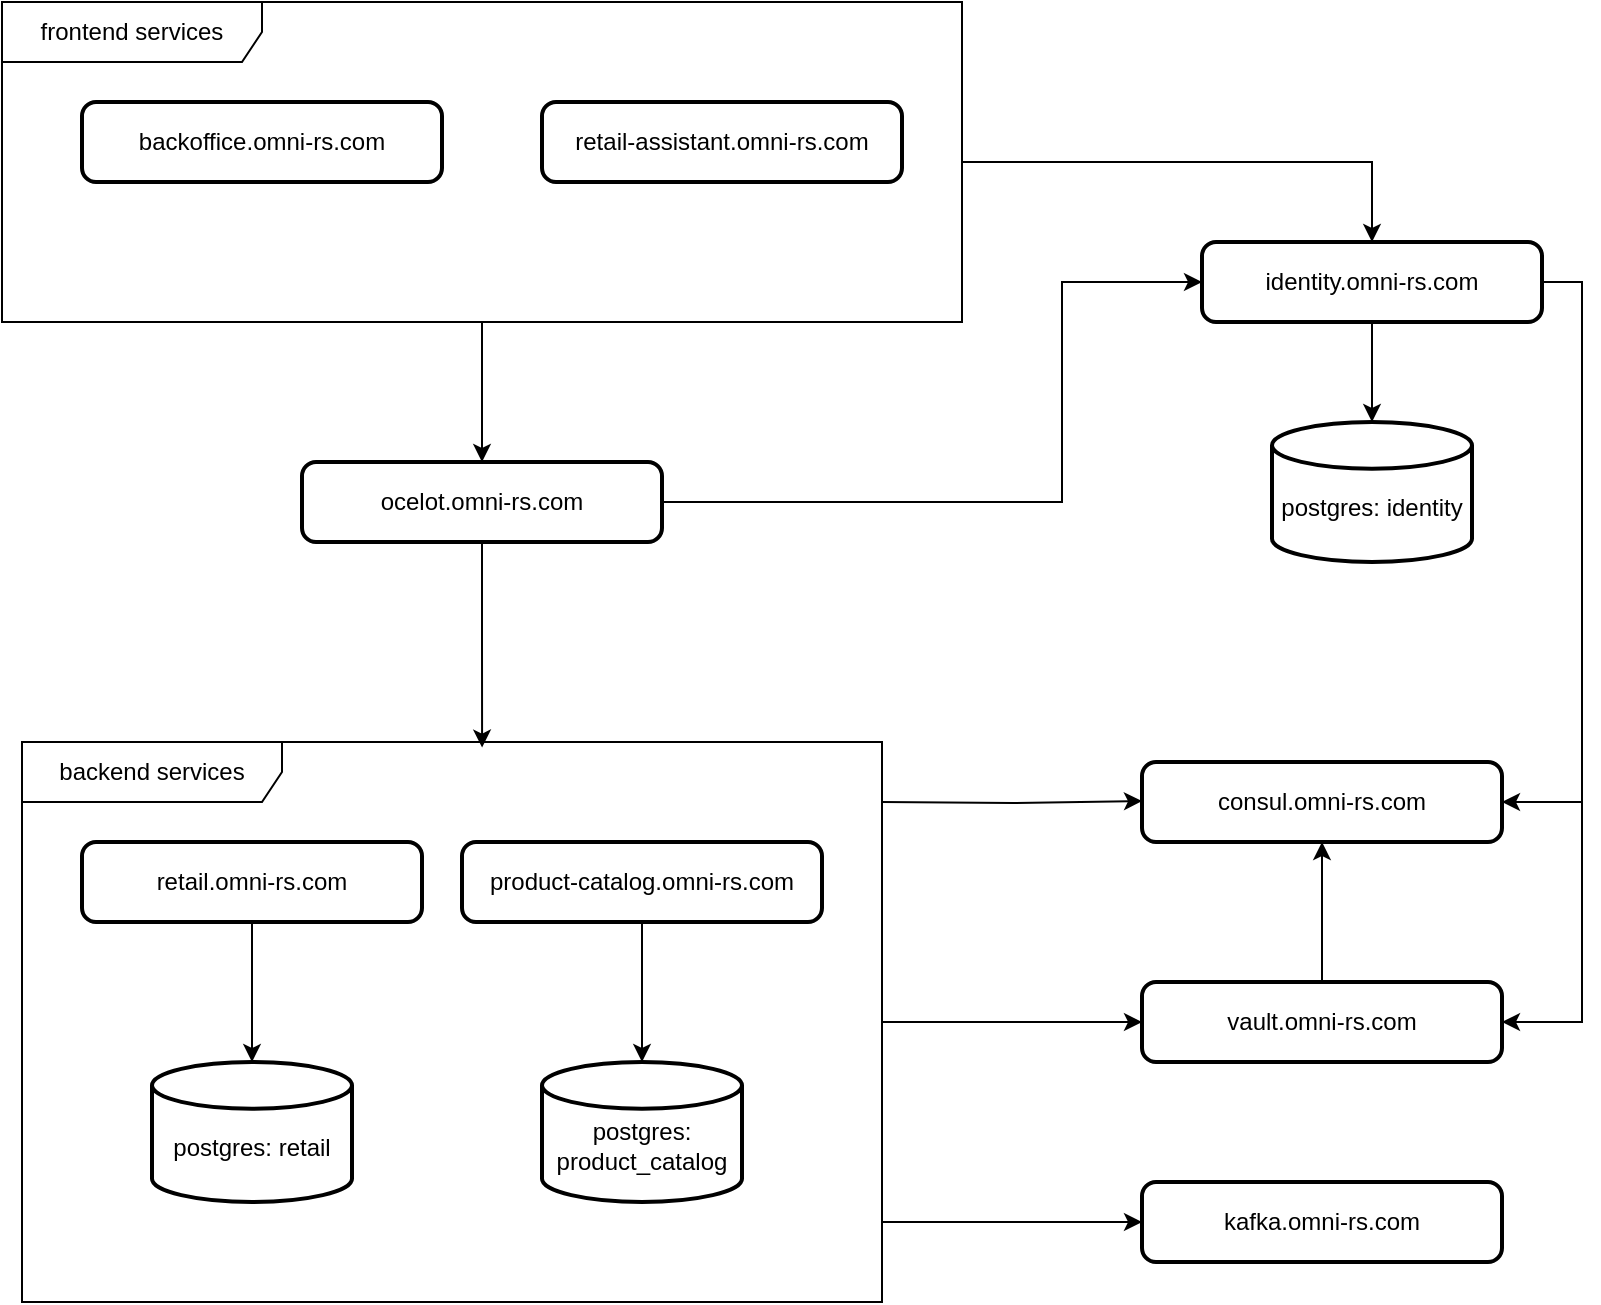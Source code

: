 <mxfile version="24.4.11" type="google">
  <diagram name="Page-1" id="eHVgmvbTRGj3YwsETb8w">
    <mxGraphModel grid="1" page="1" gridSize="10" guides="1" tooltips="1" connect="1" arrows="1" fold="1" pageScale="1" pageWidth="850" pageHeight="1100" math="0" shadow="0">
      <root>
        <mxCell id="0" />
        <mxCell id="1" parent="0" />
        <mxCell id="J9ToLw-HQ0INyG1XmrFw-48" style="edgeStyle=orthogonalEdgeStyle;rounded=0;orthogonalLoop=1;jettySize=auto;html=1;entryX=0;entryY=0.5;entryDx=0;entryDy=0;" edge="1" parent="1" source="J9ToLw-HQ0INyG1XmrFw-2" target="J9ToLw-HQ0INyG1XmrFw-3">
          <mxGeometry relative="1" as="geometry">
            <Array as="points">
              <mxPoint x="540" y="280" />
              <mxPoint x="540" y="170" />
            </Array>
          </mxGeometry>
        </mxCell>
        <mxCell id="J9ToLw-HQ0INyG1XmrFw-2" value="ocelot.omni-rs.com" style="rounded=1;whiteSpace=wrap;html=1;absoluteArcSize=1;arcSize=14;strokeWidth=2;" vertex="1" parent="1">
          <mxGeometry x="160" y="260" width="180" height="40" as="geometry" />
        </mxCell>
        <mxCell id="J9ToLw-HQ0INyG1XmrFw-14" style="edgeStyle=orthogonalEdgeStyle;rounded=0;orthogonalLoop=1;jettySize=auto;html=1;" edge="1" parent="1" source="J9ToLw-HQ0INyG1XmrFw-3" target="J9ToLw-HQ0INyG1XmrFw-9">
          <mxGeometry relative="1" as="geometry" />
        </mxCell>
        <mxCell id="J9ToLw-HQ0INyG1XmrFw-45" style="edgeStyle=orthogonalEdgeStyle;rounded=0;orthogonalLoop=1;jettySize=auto;html=1;entryX=1;entryY=0.5;entryDx=0;entryDy=0;" edge="1" parent="1" source="J9ToLw-HQ0INyG1XmrFw-3" target="J9ToLw-HQ0INyG1XmrFw-17">
          <mxGeometry relative="1" as="geometry">
            <Array as="points">
              <mxPoint x="800" y="170" />
              <mxPoint x="800" y="540" />
            </Array>
          </mxGeometry>
        </mxCell>
        <mxCell id="J9ToLw-HQ0INyG1XmrFw-46" style="edgeStyle=orthogonalEdgeStyle;rounded=0;orthogonalLoop=1;jettySize=auto;html=1;entryX=1;entryY=0.5;entryDx=0;entryDy=0;" edge="1" parent="1" source="J9ToLw-HQ0INyG1XmrFw-3" target="J9ToLw-HQ0INyG1XmrFw-15">
          <mxGeometry relative="1" as="geometry">
            <Array as="points">
              <mxPoint x="800" y="170" />
              <mxPoint x="800" y="430" />
            </Array>
          </mxGeometry>
        </mxCell>
        <mxCell id="J9ToLw-HQ0INyG1XmrFw-3" value="identity.omni-rs.com" style="rounded=1;whiteSpace=wrap;html=1;absoluteArcSize=1;arcSize=14;strokeWidth=2;" vertex="1" parent="1">
          <mxGeometry x="610" y="150" width="170" height="40" as="geometry" />
        </mxCell>
        <mxCell id="J9ToLw-HQ0INyG1XmrFw-9" value="&lt;div&gt;&lt;br&gt;&lt;/div&gt;postgres: identity" style="strokeWidth=2;html=1;shape=mxgraph.flowchart.database;whiteSpace=wrap;" vertex="1" parent="1">
          <mxGeometry x="645" y="240" width="100" height="70" as="geometry" />
        </mxCell>
        <mxCell id="J9ToLw-HQ0INyG1XmrFw-15" value="consul.omni-rs.com" style="rounded=1;whiteSpace=wrap;html=1;absoluteArcSize=1;arcSize=14;strokeWidth=2;" vertex="1" parent="1">
          <mxGeometry x="580" y="410" width="180" height="40" as="geometry" />
        </mxCell>
        <mxCell id="J9ToLw-HQ0INyG1XmrFw-16" value="kafka.omni-rs.com" style="rounded=1;whiteSpace=wrap;html=1;absoluteArcSize=1;arcSize=14;strokeWidth=2;" vertex="1" parent="1">
          <mxGeometry x="580" y="620" width="180" height="40" as="geometry" />
        </mxCell>
        <mxCell id="J9ToLw-HQ0INyG1XmrFw-26" style="edgeStyle=orthogonalEdgeStyle;rounded=0;orthogonalLoop=1;jettySize=auto;html=1;entryX=0.5;entryY=1;entryDx=0;entryDy=0;" edge="1" parent="1" source="J9ToLw-HQ0INyG1XmrFw-17" target="J9ToLw-HQ0INyG1XmrFw-15">
          <mxGeometry relative="1" as="geometry" />
        </mxCell>
        <mxCell id="J9ToLw-HQ0INyG1XmrFw-17" value="vault.omni-rs.com" style="rounded=1;whiteSpace=wrap;html=1;absoluteArcSize=1;arcSize=14;strokeWidth=2;" vertex="1" parent="1">
          <mxGeometry x="580" y="520" width="180" height="40" as="geometry" />
        </mxCell>
        <mxCell id="J9ToLw-HQ0INyG1XmrFw-36" value="" style="group" connectable="0" vertex="1" parent="1">
          <mxGeometry x="10" y="30" width="480" height="160" as="geometry" />
        </mxCell>
        <mxCell id="J9ToLw-HQ0INyG1XmrFw-1" value="backoffice.omni-rs.com" style="rounded=1;whiteSpace=wrap;html=1;absoluteArcSize=1;arcSize=14;strokeWidth=2;" vertex="1" parent="J9ToLw-HQ0INyG1XmrFw-36">
          <mxGeometry x="40" y="50" width="180" height="40" as="geometry" />
        </mxCell>
        <mxCell id="J9ToLw-HQ0INyG1XmrFw-4" value="retail-assistant.omni-rs.com" style="rounded=1;whiteSpace=wrap;html=1;absoluteArcSize=1;arcSize=14;strokeWidth=2;" vertex="1" parent="J9ToLw-HQ0INyG1XmrFw-36">
          <mxGeometry x="270" y="50" width="180" height="40" as="geometry" />
        </mxCell>
        <mxCell id="J9ToLw-HQ0INyG1XmrFw-34" value="frontend services" style="shape=umlFrame;whiteSpace=wrap;html=1;pointerEvents=0;width=130;height=30;" vertex="1" parent="J9ToLw-HQ0INyG1XmrFw-36">
          <mxGeometry width="480" height="160" as="geometry" />
        </mxCell>
        <mxCell id="J9ToLw-HQ0INyG1XmrFw-37" value="" style="group" connectable="0" vertex="1" parent="1">
          <mxGeometry x="20" y="380" width="430" height="300" as="geometry" />
        </mxCell>
        <mxCell id="J9ToLw-HQ0INyG1XmrFw-13" style="edgeStyle=orthogonalEdgeStyle;rounded=0;orthogonalLoop=1;jettySize=auto;html=1;" edge="1" parent="J9ToLw-HQ0INyG1XmrFw-37" source="J9ToLw-HQ0INyG1XmrFw-5" target="J9ToLw-HQ0INyG1XmrFw-8">
          <mxGeometry relative="1" as="geometry" />
        </mxCell>
        <mxCell id="J9ToLw-HQ0INyG1XmrFw-5" value="product-catalog.omni-rs.com" style="rounded=1;whiteSpace=wrap;html=1;absoluteArcSize=1;arcSize=14;strokeWidth=2;" vertex="1" parent="J9ToLw-HQ0INyG1XmrFw-37">
          <mxGeometry x="220" y="70" width="180" height="40" as="geometry" />
        </mxCell>
        <mxCell id="J9ToLw-HQ0INyG1XmrFw-6" value="retail.omni-rs.com" style="rounded=1;whiteSpace=wrap;html=1;absoluteArcSize=1;arcSize=14;strokeWidth=2;" vertex="1" parent="J9ToLw-HQ0INyG1XmrFw-37">
          <mxGeometry x="30" y="70" width="170" height="40" as="geometry" />
        </mxCell>
        <mxCell id="J9ToLw-HQ0INyG1XmrFw-7" value="&lt;div&gt;&lt;br&gt;&lt;/div&gt;postgres: retail" style="strokeWidth=2;html=1;shape=mxgraph.flowchart.database;whiteSpace=wrap;" vertex="1" parent="J9ToLw-HQ0INyG1XmrFw-37">
          <mxGeometry x="65" y="180" width="100" height="70" as="geometry" />
        </mxCell>
        <mxCell id="J9ToLw-HQ0INyG1XmrFw-8" value="&lt;div&gt;&lt;br&gt;&lt;/div&gt;postgres: product_catalog" style="strokeWidth=2;html=1;shape=mxgraph.flowchart.database;whiteSpace=wrap;" vertex="1" parent="J9ToLw-HQ0INyG1XmrFw-37">
          <mxGeometry x="260" y="180" width="100" height="70" as="geometry" />
        </mxCell>
        <mxCell id="J9ToLw-HQ0INyG1XmrFw-12" style="edgeStyle=orthogonalEdgeStyle;rounded=0;orthogonalLoop=1;jettySize=auto;html=1;entryX=0.5;entryY=0;entryDx=0;entryDy=0;entryPerimeter=0;" edge="1" parent="J9ToLw-HQ0INyG1XmrFw-37" source="J9ToLw-HQ0INyG1XmrFw-6" target="J9ToLw-HQ0INyG1XmrFw-7">
          <mxGeometry relative="1" as="geometry" />
        </mxCell>
        <mxCell id="J9ToLw-HQ0INyG1XmrFw-31" value="backend services" style="shape=umlFrame;whiteSpace=wrap;html=1;pointerEvents=0;width=130;height=30;" vertex="1" parent="J9ToLw-HQ0INyG1XmrFw-37">
          <mxGeometry y="20" width="430" height="280" as="geometry" />
        </mxCell>
        <mxCell id="J9ToLw-HQ0INyG1XmrFw-40" style="edgeStyle=orthogonalEdgeStyle;rounded=0;orthogonalLoop=1;jettySize=auto;html=1;entryX=0.5;entryY=0;entryDx=0;entryDy=0;" edge="1" parent="1" source="J9ToLw-HQ0INyG1XmrFw-34" target="J9ToLw-HQ0INyG1XmrFw-2">
          <mxGeometry relative="1" as="geometry" />
        </mxCell>
        <mxCell id="J9ToLw-HQ0INyG1XmrFw-41" style="edgeStyle=orthogonalEdgeStyle;rounded=0;orthogonalLoop=1;jettySize=auto;html=1;entryX=0.535;entryY=0.01;entryDx=0;entryDy=0;entryPerimeter=0;" edge="1" parent="1" source="J9ToLw-HQ0INyG1XmrFw-2" target="J9ToLw-HQ0INyG1XmrFw-31">
          <mxGeometry relative="1" as="geometry" />
        </mxCell>
        <mxCell id="J9ToLw-HQ0INyG1XmrFw-42" style="edgeStyle=orthogonalEdgeStyle;rounded=0;orthogonalLoop=1;jettySize=auto;html=1;entryX=0;entryY=0.5;entryDx=0;entryDy=0;" edge="1" parent="1" source="J9ToLw-HQ0INyG1XmrFw-31" target="J9ToLw-HQ0INyG1XmrFw-17">
          <mxGeometry relative="1" as="geometry" />
        </mxCell>
        <mxCell id="J9ToLw-HQ0INyG1XmrFw-44" style="edgeStyle=orthogonalEdgeStyle;rounded=0;orthogonalLoop=1;jettySize=auto;html=1;entryX=0;entryY=0.5;entryDx=0;entryDy=0;" edge="1" parent="1">
          <mxGeometry relative="1" as="geometry">
            <mxPoint x="450" y="430" as="sourcePoint" />
            <mxPoint x="580" y="429.5" as="targetPoint" />
          </mxGeometry>
        </mxCell>
        <mxCell id="J9ToLw-HQ0INyG1XmrFw-47" style="edgeStyle=orthogonalEdgeStyle;rounded=0;orthogonalLoop=1;jettySize=auto;html=1;entryX=0.5;entryY=0;entryDx=0;entryDy=0;" edge="1" parent="1" source="J9ToLw-HQ0INyG1XmrFw-34" target="J9ToLw-HQ0INyG1XmrFw-3">
          <mxGeometry relative="1" as="geometry" />
        </mxCell>
        <mxCell id="J9ToLw-HQ0INyG1XmrFw-67" style="edgeStyle=orthogonalEdgeStyle;rounded=0;orthogonalLoop=1;jettySize=auto;html=1;" edge="1" parent="1" source="J9ToLw-HQ0INyG1XmrFw-31" target="J9ToLw-HQ0INyG1XmrFw-16">
          <mxGeometry relative="1" as="geometry">
            <Array as="points">
              <mxPoint x="470" y="640" />
              <mxPoint x="470" y="640" />
            </Array>
          </mxGeometry>
        </mxCell>
      </root>
    </mxGraphModel>
  </diagram>
</mxfile>
